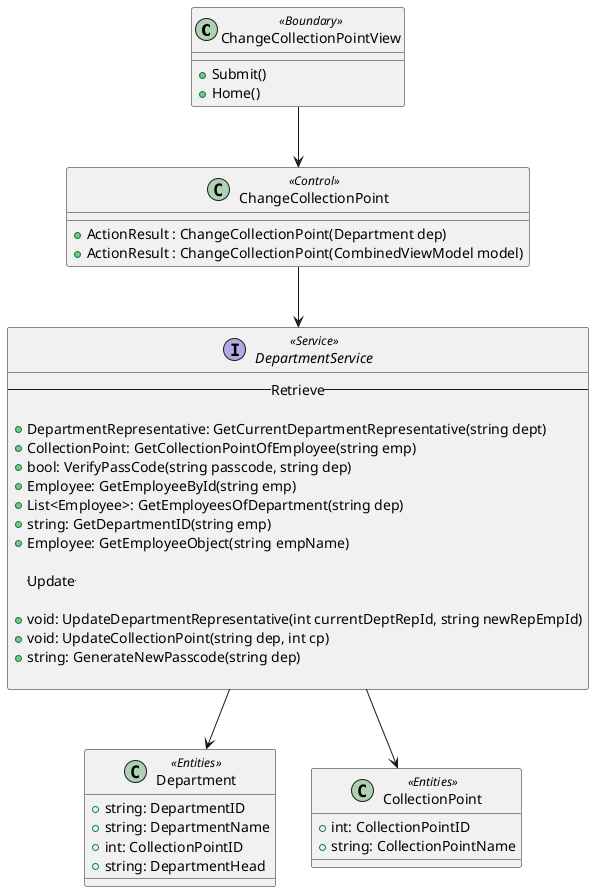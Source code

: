 @startuml


Class ChangeCollectionPointView <<Boundary>>{

    +Submit()
    +Home()
}

Class ChangeCollectionPoint <<Control>> {
    
    +ActionResult : ChangeCollectionPoint(Department dep)
    +ActionResult : ChangeCollectionPoint(CombinedViewModel model)
    
}

Interface DepartmentService <<Service>> {
    --Retrieve--
   
    +DepartmentRepresentative: GetCurrentDepartmentRepresentative(string dept)
    +CollectionPoint: GetCollectionPointOfEmployee(string emp)
    +bool: VerifyPassCode(string passcode, string dep)
    +Employee: GetEmployeeById(string emp)
    +List<Employee>: GetEmployeesOfDepartment(string dep)
    +string: GetDepartmentID(string emp)
    +Employee: GetEmployeeObject(string empName)

     --Update--
  
    +void: UpdateDepartmentRepresentative(int currentDeptRepId, string newRepEmpId)
    +void: UpdateCollectionPoint(string dep, int cp)
    +string: GenerateNewPasscode(string dep)

}

Class Department <<Entities>> {
+string: DepartmentID
+string: DepartmentName
+int: CollectionPointID
+string: DepartmentHead
}

Class CollectionPoint <<Entities>> {
+int: CollectionPointID
+string: CollectionPointName
}

ChangeCollectionPointView --> ChangeCollectionPoint
ChangeCollectionPoint --> DepartmentService
DepartmentService --> Department
DepartmentService --> CollectionPoint

@enduml